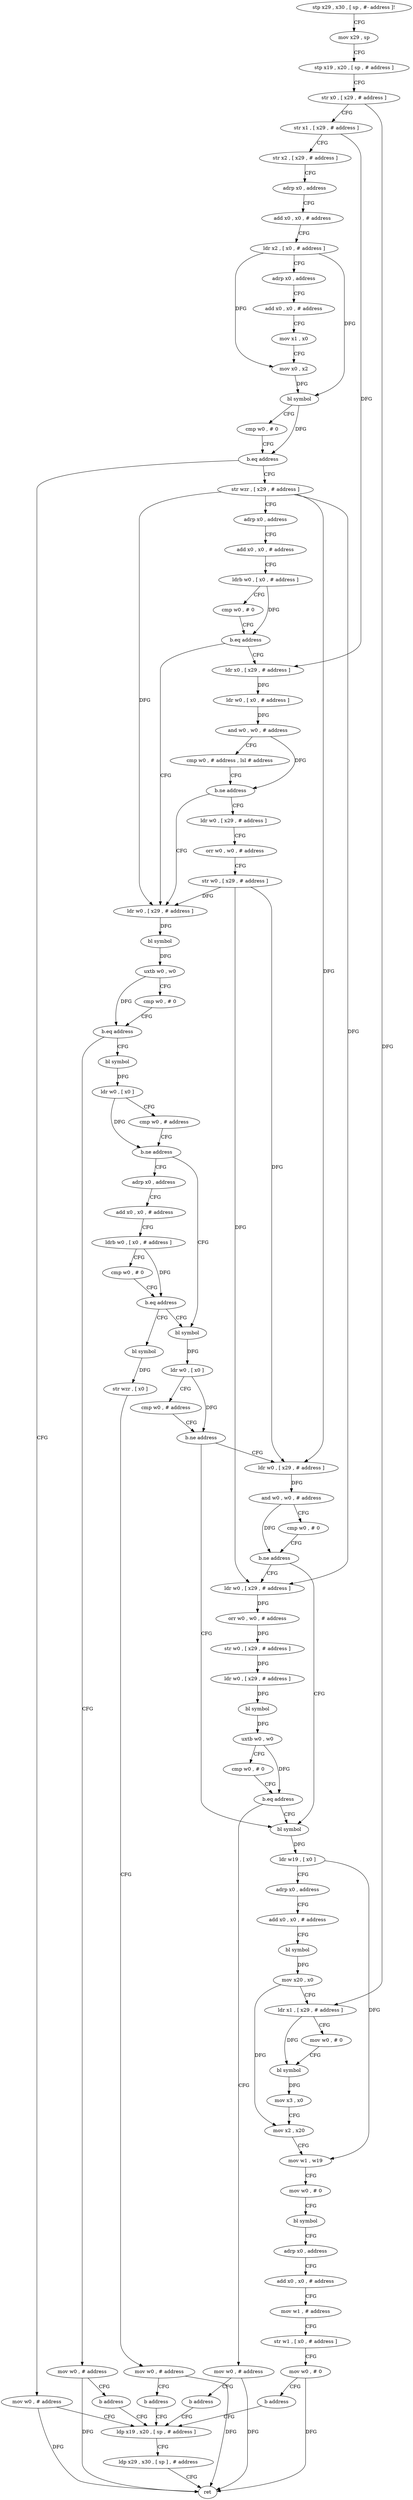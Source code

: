 digraph "func" {
"4216228" [label = "stp x29 , x30 , [ sp , #- address ]!" ]
"4216232" [label = "mov x29 , sp" ]
"4216236" [label = "stp x19 , x20 , [ sp , # address ]" ]
"4216240" [label = "str x0 , [ x29 , # address ]" ]
"4216244" [label = "str x1 , [ x29 , # address ]" ]
"4216248" [label = "str x2 , [ x29 , # address ]" ]
"4216252" [label = "adrp x0 , address" ]
"4216256" [label = "add x0 , x0 , # address" ]
"4216260" [label = "ldr x2 , [ x0 , # address ]" ]
"4216264" [label = "adrp x0 , address" ]
"4216268" [label = "add x0 , x0 , # address" ]
"4216272" [label = "mov x1 , x0" ]
"4216276" [label = "mov x0 , x2" ]
"4216280" [label = "bl symbol" ]
"4216284" [label = "cmp w0 , # 0" ]
"4216288" [label = "b.eq address" ]
"4216580" [label = "mov w0 , # address" ]
"4216292" [label = "str wzr , [ x29 , # address ]" ]
"4216584" [label = "ldp x19 , x20 , [ sp , # address ]" ]
"4216296" [label = "adrp x0 , address" ]
"4216300" [label = "add x0 , x0 , # address" ]
"4216304" [label = "ldrb w0 , [ x0 , # address ]" ]
"4216308" [label = "cmp w0 , # 0" ]
"4216312" [label = "b.eq address" ]
"4216348" [label = "ldr w0 , [ x29 , # address ]" ]
"4216316" [label = "ldr x0 , [ x29 , # address ]" ]
"4216352" [label = "bl symbol" ]
"4216356" [label = "uxtb w0 , w0" ]
"4216360" [label = "cmp w0 , # 0" ]
"4216364" [label = "b.eq address" ]
"4216376" [label = "bl symbol" ]
"4216368" [label = "mov w0 , # address" ]
"4216320" [label = "ldr w0 , [ x0 , # address ]" ]
"4216324" [label = "and w0 , w0 , # address" ]
"4216328" [label = "cmp w0 , # address , lsl # address" ]
"4216332" [label = "b.ne address" ]
"4216336" [label = "ldr w0 , [ x29 , # address ]" ]
"4216380" [label = "ldr w0 , [ x0 ]" ]
"4216384" [label = "cmp w0 , # address" ]
"4216388" [label = "b.ne address" ]
"4216428" [label = "bl symbol" ]
"4216392" [label = "adrp x0 , address" ]
"4216372" [label = "b address" ]
"4216340" [label = "orr w0 , w0 , # address" ]
"4216344" [label = "str w0 , [ x29 , # address ]" ]
"4216432" [label = "ldr w0 , [ x0 ]" ]
"4216436" [label = "cmp w0 , # address" ]
"4216440" [label = "b.ne address" ]
"4216500" [label = "bl symbol" ]
"4216444" [label = "ldr w0 , [ x29 , # address ]" ]
"4216396" [label = "add x0 , x0 , # address" ]
"4216400" [label = "ldrb w0 , [ x0 , # address ]" ]
"4216404" [label = "cmp w0 , # 0" ]
"4216408" [label = "b.eq address" ]
"4216412" [label = "bl symbol" ]
"4216588" [label = "ldp x29 , x30 , [ sp ] , # address" ]
"4216592" [label = "ret" ]
"4216504" [label = "ldr w19 , [ x0 ]" ]
"4216508" [label = "adrp x0 , address" ]
"4216512" [label = "add x0 , x0 , # address" ]
"4216516" [label = "bl symbol" ]
"4216520" [label = "mov x20 , x0" ]
"4216524" [label = "ldr x1 , [ x29 , # address ]" ]
"4216528" [label = "mov w0 , # 0" ]
"4216532" [label = "bl symbol" ]
"4216536" [label = "mov x3 , x0" ]
"4216540" [label = "mov x2 , x20" ]
"4216544" [label = "mov w1 , w19" ]
"4216548" [label = "mov w0 , # 0" ]
"4216552" [label = "bl symbol" ]
"4216556" [label = "adrp x0 , address" ]
"4216560" [label = "add x0 , x0 , # address" ]
"4216564" [label = "mov w1 , # address" ]
"4216568" [label = "str w1 , [ x0 , # address ]" ]
"4216572" [label = "mov w0 , # 0" ]
"4216576" [label = "b address" ]
"4216448" [label = "and w0 , w0 , # address" ]
"4216452" [label = "cmp w0 , # 0" ]
"4216456" [label = "b.ne address" ]
"4216460" [label = "ldr w0 , [ x29 , # address ]" ]
"4216416" [label = "str wzr , [ x0 ]" ]
"4216420" [label = "mov w0 , # address" ]
"4216424" [label = "b address" ]
"4216464" [label = "orr w0 , w0 , # address" ]
"4216468" [label = "str w0 , [ x29 , # address ]" ]
"4216472" [label = "ldr w0 , [ x29 , # address ]" ]
"4216476" [label = "bl symbol" ]
"4216480" [label = "uxtb w0 , w0" ]
"4216484" [label = "cmp w0 , # 0" ]
"4216488" [label = "b.eq address" ]
"4216492" [label = "mov w0 , # address" ]
"4216496" [label = "b address" ]
"4216228" -> "4216232" [ label = "CFG" ]
"4216232" -> "4216236" [ label = "CFG" ]
"4216236" -> "4216240" [ label = "CFG" ]
"4216240" -> "4216244" [ label = "CFG" ]
"4216240" -> "4216524" [ label = "DFG" ]
"4216244" -> "4216248" [ label = "CFG" ]
"4216244" -> "4216316" [ label = "DFG" ]
"4216248" -> "4216252" [ label = "CFG" ]
"4216252" -> "4216256" [ label = "CFG" ]
"4216256" -> "4216260" [ label = "CFG" ]
"4216260" -> "4216264" [ label = "CFG" ]
"4216260" -> "4216276" [ label = "DFG" ]
"4216260" -> "4216280" [ label = "DFG" ]
"4216264" -> "4216268" [ label = "CFG" ]
"4216268" -> "4216272" [ label = "CFG" ]
"4216272" -> "4216276" [ label = "CFG" ]
"4216276" -> "4216280" [ label = "DFG" ]
"4216280" -> "4216284" [ label = "CFG" ]
"4216280" -> "4216288" [ label = "DFG" ]
"4216284" -> "4216288" [ label = "CFG" ]
"4216288" -> "4216580" [ label = "CFG" ]
"4216288" -> "4216292" [ label = "CFG" ]
"4216580" -> "4216584" [ label = "CFG" ]
"4216580" -> "4216592" [ label = "DFG" ]
"4216292" -> "4216296" [ label = "CFG" ]
"4216292" -> "4216348" [ label = "DFG" ]
"4216292" -> "4216444" [ label = "DFG" ]
"4216292" -> "4216460" [ label = "DFG" ]
"4216584" -> "4216588" [ label = "CFG" ]
"4216296" -> "4216300" [ label = "CFG" ]
"4216300" -> "4216304" [ label = "CFG" ]
"4216304" -> "4216308" [ label = "CFG" ]
"4216304" -> "4216312" [ label = "DFG" ]
"4216308" -> "4216312" [ label = "CFG" ]
"4216312" -> "4216348" [ label = "CFG" ]
"4216312" -> "4216316" [ label = "CFG" ]
"4216348" -> "4216352" [ label = "DFG" ]
"4216316" -> "4216320" [ label = "DFG" ]
"4216352" -> "4216356" [ label = "DFG" ]
"4216356" -> "4216360" [ label = "CFG" ]
"4216356" -> "4216364" [ label = "DFG" ]
"4216360" -> "4216364" [ label = "CFG" ]
"4216364" -> "4216376" [ label = "CFG" ]
"4216364" -> "4216368" [ label = "CFG" ]
"4216376" -> "4216380" [ label = "DFG" ]
"4216368" -> "4216372" [ label = "CFG" ]
"4216368" -> "4216592" [ label = "DFG" ]
"4216320" -> "4216324" [ label = "DFG" ]
"4216324" -> "4216328" [ label = "CFG" ]
"4216324" -> "4216332" [ label = "DFG" ]
"4216328" -> "4216332" [ label = "CFG" ]
"4216332" -> "4216348" [ label = "CFG" ]
"4216332" -> "4216336" [ label = "CFG" ]
"4216336" -> "4216340" [ label = "CFG" ]
"4216380" -> "4216384" [ label = "CFG" ]
"4216380" -> "4216388" [ label = "DFG" ]
"4216384" -> "4216388" [ label = "CFG" ]
"4216388" -> "4216428" [ label = "CFG" ]
"4216388" -> "4216392" [ label = "CFG" ]
"4216428" -> "4216432" [ label = "DFG" ]
"4216392" -> "4216396" [ label = "CFG" ]
"4216372" -> "4216584" [ label = "CFG" ]
"4216340" -> "4216344" [ label = "CFG" ]
"4216344" -> "4216348" [ label = "DFG" ]
"4216344" -> "4216444" [ label = "DFG" ]
"4216344" -> "4216460" [ label = "DFG" ]
"4216432" -> "4216436" [ label = "CFG" ]
"4216432" -> "4216440" [ label = "DFG" ]
"4216436" -> "4216440" [ label = "CFG" ]
"4216440" -> "4216500" [ label = "CFG" ]
"4216440" -> "4216444" [ label = "CFG" ]
"4216500" -> "4216504" [ label = "DFG" ]
"4216444" -> "4216448" [ label = "DFG" ]
"4216396" -> "4216400" [ label = "CFG" ]
"4216400" -> "4216404" [ label = "CFG" ]
"4216400" -> "4216408" [ label = "DFG" ]
"4216404" -> "4216408" [ label = "CFG" ]
"4216408" -> "4216428" [ label = "CFG" ]
"4216408" -> "4216412" [ label = "CFG" ]
"4216412" -> "4216416" [ label = "DFG" ]
"4216588" -> "4216592" [ label = "CFG" ]
"4216504" -> "4216508" [ label = "CFG" ]
"4216504" -> "4216544" [ label = "DFG" ]
"4216508" -> "4216512" [ label = "CFG" ]
"4216512" -> "4216516" [ label = "CFG" ]
"4216516" -> "4216520" [ label = "DFG" ]
"4216520" -> "4216524" [ label = "CFG" ]
"4216520" -> "4216540" [ label = "DFG" ]
"4216524" -> "4216528" [ label = "CFG" ]
"4216524" -> "4216532" [ label = "DFG" ]
"4216528" -> "4216532" [ label = "CFG" ]
"4216532" -> "4216536" [ label = "DFG" ]
"4216536" -> "4216540" [ label = "CFG" ]
"4216540" -> "4216544" [ label = "CFG" ]
"4216544" -> "4216548" [ label = "CFG" ]
"4216548" -> "4216552" [ label = "CFG" ]
"4216552" -> "4216556" [ label = "CFG" ]
"4216556" -> "4216560" [ label = "CFG" ]
"4216560" -> "4216564" [ label = "CFG" ]
"4216564" -> "4216568" [ label = "CFG" ]
"4216568" -> "4216572" [ label = "CFG" ]
"4216572" -> "4216576" [ label = "CFG" ]
"4216572" -> "4216592" [ label = "DFG" ]
"4216576" -> "4216584" [ label = "CFG" ]
"4216448" -> "4216452" [ label = "CFG" ]
"4216448" -> "4216456" [ label = "DFG" ]
"4216452" -> "4216456" [ label = "CFG" ]
"4216456" -> "4216500" [ label = "CFG" ]
"4216456" -> "4216460" [ label = "CFG" ]
"4216460" -> "4216464" [ label = "DFG" ]
"4216416" -> "4216420" [ label = "CFG" ]
"4216420" -> "4216424" [ label = "CFG" ]
"4216420" -> "4216592" [ label = "DFG" ]
"4216424" -> "4216584" [ label = "CFG" ]
"4216464" -> "4216468" [ label = "DFG" ]
"4216468" -> "4216472" [ label = "DFG" ]
"4216472" -> "4216476" [ label = "DFG" ]
"4216476" -> "4216480" [ label = "DFG" ]
"4216480" -> "4216484" [ label = "CFG" ]
"4216480" -> "4216488" [ label = "DFG" ]
"4216484" -> "4216488" [ label = "CFG" ]
"4216488" -> "4216500" [ label = "CFG" ]
"4216488" -> "4216492" [ label = "CFG" ]
"4216492" -> "4216496" [ label = "CFG" ]
"4216492" -> "4216592" [ label = "DFG" ]
"4216496" -> "4216584" [ label = "CFG" ]
}

